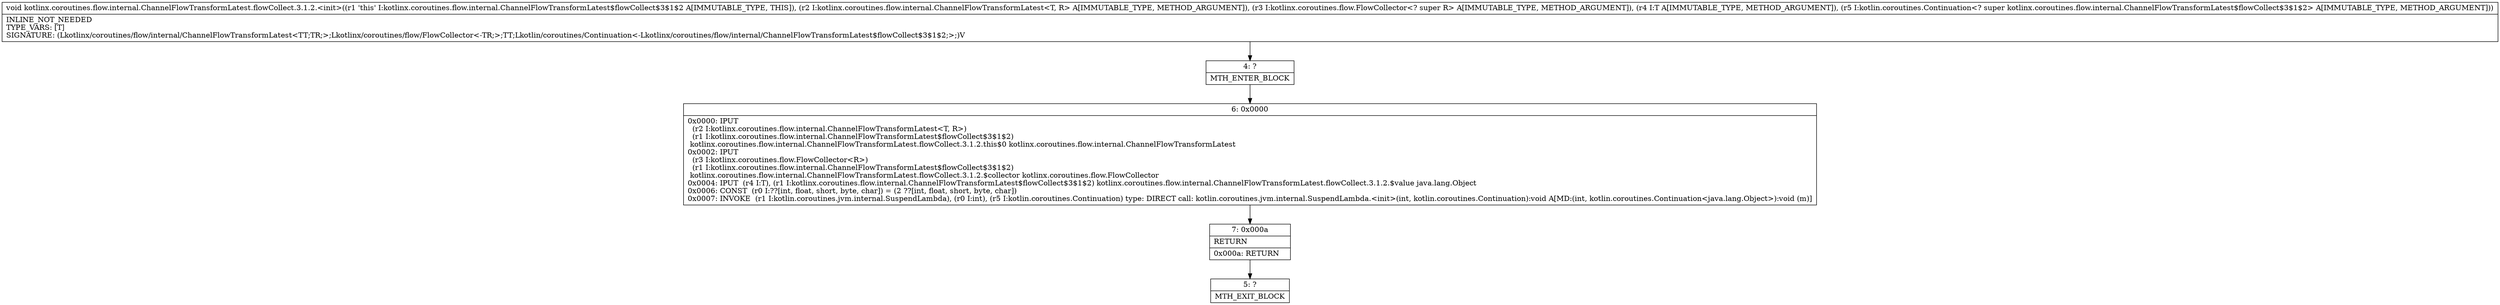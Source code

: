 digraph "CFG forkotlinx.coroutines.flow.internal.ChannelFlowTransformLatest.flowCollect.3.1.2.\<init\>(Lkotlinx\/coroutines\/flow\/internal\/ChannelFlowTransformLatest;Lkotlinx\/coroutines\/flow\/FlowCollector;Ljava\/lang\/Object;Lkotlin\/coroutines\/Continuation;)V" {
Node_4 [shape=record,label="{4\:\ ?|MTH_ENTER_BLOCK\l}"];
Node_6 [shape=record,label="{6\:\ 0x0000|0x0000: IPUT  \l  (r2 I:kotlinx.coroutines.flow.internal.ChannelFlowTransformLatest\<T, R\>)\l  (r1 I:kotlinx.coroutines.flow.internal.ChannelFlowTransformLatest$flowCollect$3$1$2)\l kotlinx.coroutines.flow.internal.ChannelFlowTransformLatest.flowCollect.3.1.2.this$0 kotlinx.coroutines.flow.internal.ChannelFlowTransformLatest \l0x0002: IPUT  \l  (r3 I:kotlinx.coroutines.flow.FlowCollector\<R\>)\l  (r1 I:kotlinx.coroutines.flow.internal.ChannelFlowTransformLatest$flowCollect$3$1$2)\l kotlinx.coroutines.flow.internal.ChannelFlowTransformLatest.flowCollect.3.1.2.$collector kotlinx.coroutines.flow.FlowCollector \l0x0004: IPUT  (r4 I:T), (r1 I:kotlinx.coroutines.flow.internal.ChannelFlowTransformLatest$flowCollect$3$1$2) kotlinx.coroutines.flow.internal.ChannelFlowTransformLatest.flowCollect.3.1.2.$value java.lang.Object \l0x0006: CONST  (r0 I:??[int, float, short, byte, char]) = (2 ??[int, float, short, byte, char]) \l0x0007: INVOKE  (r1 I:kotlin.coroutines.jvm.internal.SuspendLambda), (r0 I:int), (r5 I:kotlin.coroutines.Continuation) type: DIRECT call: kotlin.coroutines.jvm.internal.SuspendLambda.\<init\>(int, kotlin.coroutines.Continuation):void A[MD:(int, kotlin.coroutines.Continuation\<java.lang.Object\>):void (m)]\l}"];
Node_7 [shape=record,label="{7\:\ 0x000a|RETURN\l|0x000a: RETURN   \l}"];
Node_5 [shape=record,label="{5\:\ ?|MTH_EXIT_BLOCK\l}"];
MethodNode[shape=record,label="{void kotlinx.coroutines.flow.internal.ChannelFlowTransformLatest.flowCollect.3.1.2.\<init\>((r1 'this' I:kotlinx.coroutines.flow.internal.ChannelFlowTransformLatest$flowCollect$3$1$2 A[IMMUTABLE_TYPE, THIS]), (r2 I:kotlinx.coroutines.flow.internal.ChannelFlowTransformLatest\<T, R\> A[IMMUTABLE_TYPE, METHOD_ARGUMENT]), (r3 I:kotlinx.coroutines.flow.FlowCollector\<? super R\> A[IMMUTABLE_TYPE, METHOD_ARGUMENT]), (r4 I:T A[IMMUTABLE_TYPE, METHOD_ARGUMENT]), (r5 I:kotlin.coroutines.Continuation\<? super kotlinx.coroutines.flow.internal.ChannelFlowTransformLatest$flowCollect$3$1$2\> A[IMMUTABLE_TYPE, METHOD_ARGUMENT]))  | INLINE_NOT_NEEDED\lTYPE_VARS: [T]\lSIGNATURE: (Lkotlinx\/coroutines\/flow\/internal\/ChannelFlowTransformLatest\<TT;TR;\>;Lkotlinx\/coroutines\/flow\/FlowCollector\<\-TR;\>;TT;Lkotlin\/coroutines\/Continuation\<\-Lkotlinx\/coroutines\/flow\/internal\/ChannelFlowTransformLatest$flowCollect$3$1$2;\>;)V\l}"];
MethodNode -> Node_4;Node_4 -> Node_6;
Node_6 -> Node_7;
Node_7 -> Node_5;
}


